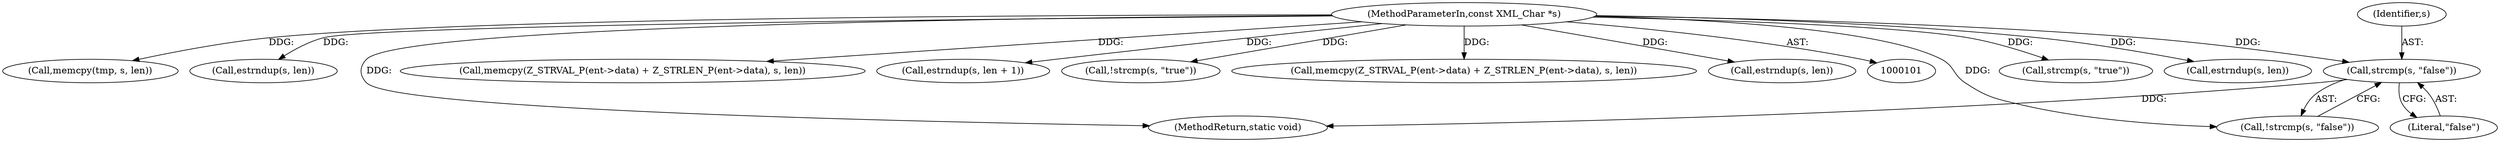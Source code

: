 digraph "0_php-src_a44c89e8af7c2410f4bfc5e097be2a5d0639a60c?w=1@API" {
"1000332" [label="(Call,strcmp(s, \"false\"))"];
"1000103" [label="(MethodParameterIn,const XML_Char *s)"];
"1000319" [label="(Call,strcmp(s, \"true\"))"];
"1000154" [label="(Call,estrndup(s, len))"];
"1000332" [label="(Call,strcmp(s, \"false\"))"];
"1000378" [label="(Call,memcpy(tmp, s, len))"];
"1000334" [label="(Literal,\"false\")"];
"1000333" [label="(Identifier,s)"];
"1000305" [label="(Call,estrndup(s, len))"];
"1000103" [label="(MethodParameterIn,const XML_Char *s)"];
"1000429" [label="(MethodReturn,static void)"];
"1000183" [label="(Call,memcpy(Z_STRVAL_P(ent->data) + Z_STRLEN_P(ent->data), s, len))"];
"1000232" [label="(Call,estrndup(s, len + 1))"];
"1000318" [label="(Call,!strcmp(s, \"true\"))"];
"1000257" [label="(Call,memcpy(Z_STRVAL_P(ent->data) + Z_STRLEN_P(ent->data), s, len))"];
"1000421" [label="(Call,estrndup(s, len))"];
"1000331" [label="(Call,!strcmp(s, \"false\"))"];
"1000332" -> "1000331"  [label="AST: "];
"1000332" -> "1000334"  [label="CFG: "];
"1000333" -> "1000332"  [label="AST: "];
"1000334" -> "1000332"  [label="AST: "];
"1000331" -> "1000332"  [label="CFG: "];
"1000332" -> "1000429"  [label="DDG: "];
"1000103" -> "1000332"  [label="DDG: "];
"1000103" -> "1000101"  [label="AST: "];
"1000103" -> "1000429"  [label="DDG: "];
"1000103" -> "1000154"  [label="DDG: "];
"1000103" -> "1000183"  [label="DDG: "];
"1000103" -> "1000232"  [label="DDG: "];
"1000103" -> "1000257"  [label="DDG: "];
"1000103" -> "1000305"  [label="DDG: "];
"1000103" -> "1000318"  [label="DDG: "];
"1000103" -> "1000319"  [label="DDG: "];
"1000103" -> "1000331"  [label="DDG: "];
"1000103" -> "1000378"  [label="DDG: "];
"1000103" -> "1000421"  [label="DDG: "];
}
